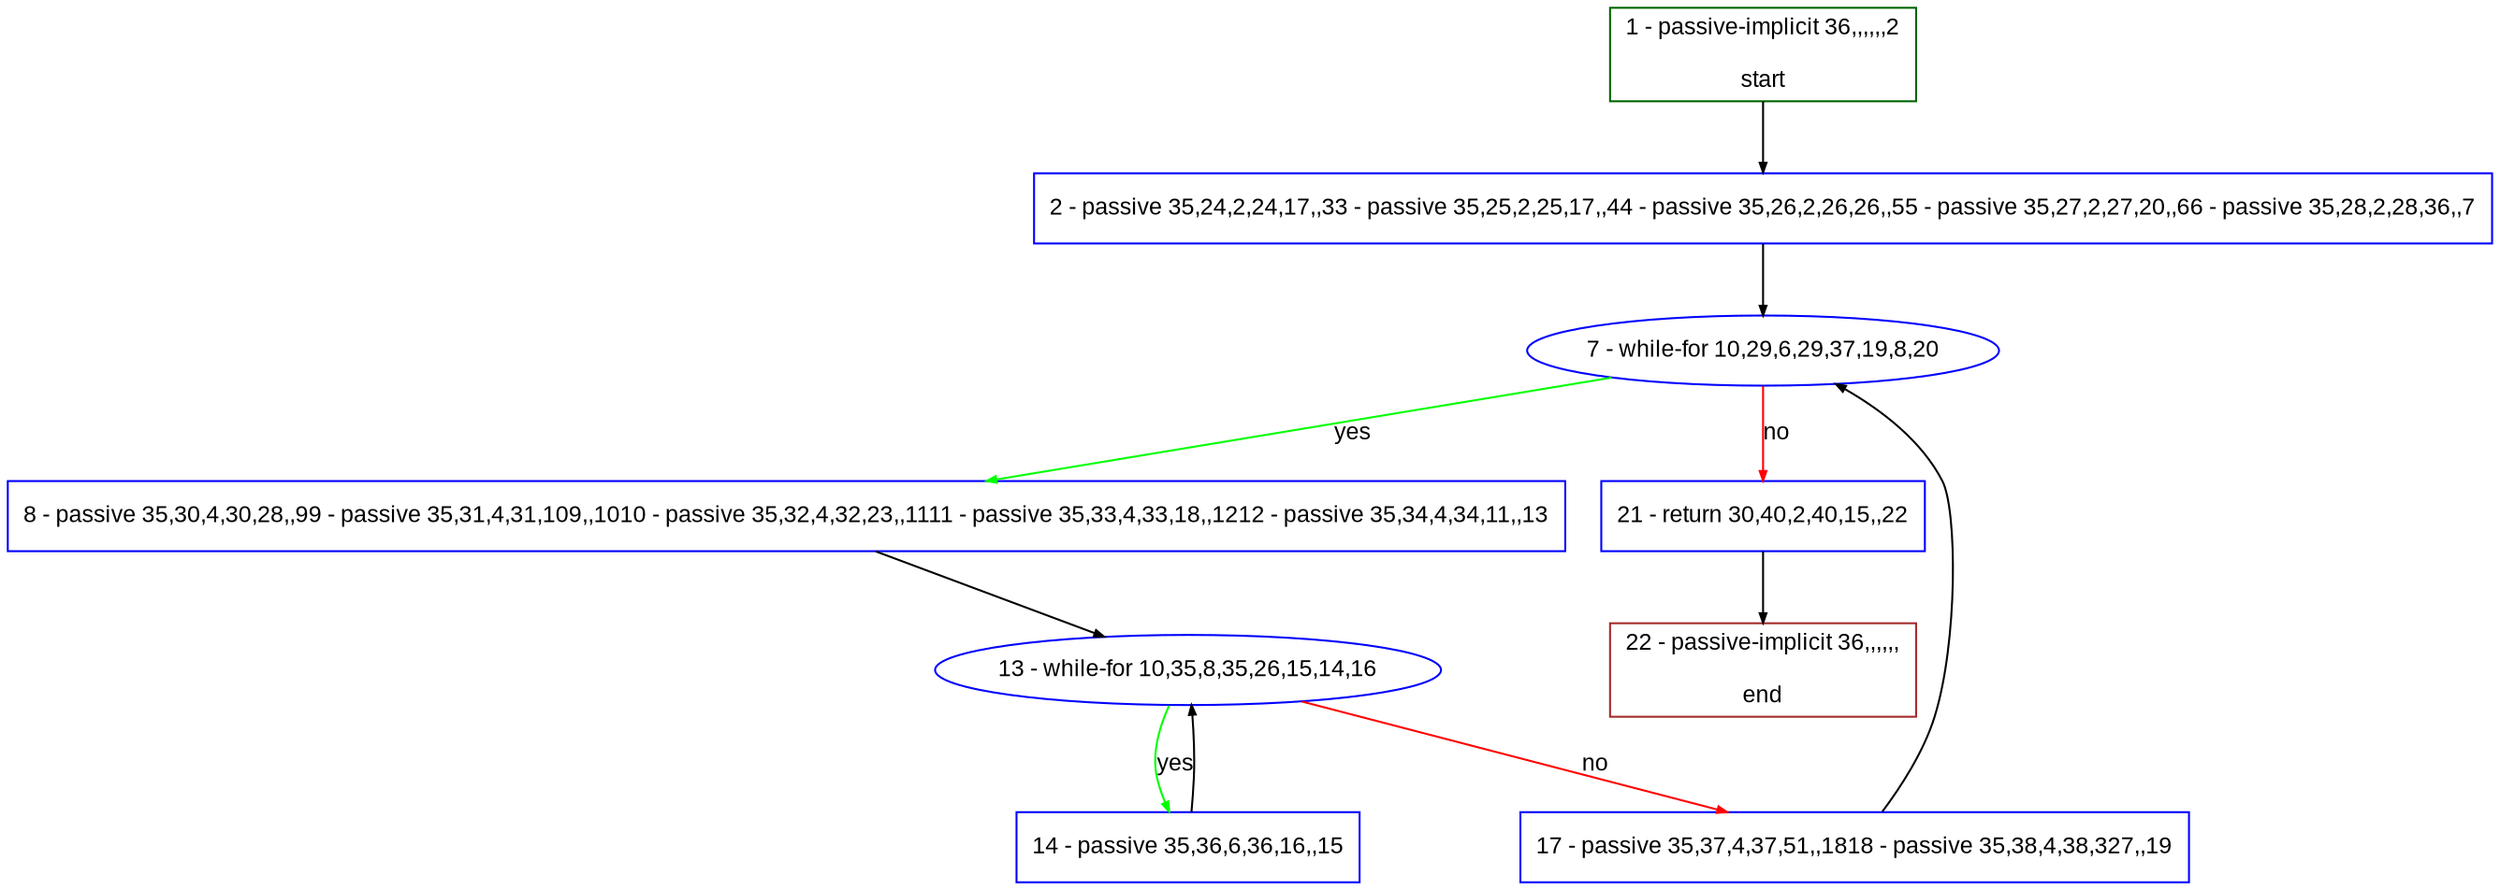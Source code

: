digraph "" {
  graph [pack="true", label="", fontsize="12", packmode="clust", fontname="Arial", fillcolor="#FFFFCC", bgcolor="white", style="rounded,filled", compound="true"];
  node [node_initialized="no", label="", color="grey", fontsize="12", fillcolor="white", fontname="Arial", style="filled", shape="rectangle", compound="true", fixedsize="false"];
  edge [fontcolor="black", arrowhead="normal", arrowtail="none", arrowsize="0.5", ltail="", label="", color="black", fontsize="12", lhead="", fontname="Arial", dir="forward", compound="true"];
  __N1 [label="2 - passive 35,24,2,24,17,,33 - passive 35,25,2,25,17,,44 - passive 35,26,2,26,26,,55 - passive 35,27,2,27,20,,66 - passive 35,28,2,28,36,,7", color="#0000ff", fillcolor="#ffffff", style="filled", shape="box"];
  __N2 [label="1 - passive-implicit 36,,,,,,2\n\nstart", color="#006400", fillcolor="#ffffff", style="filled", shape="box"];
  __N3 [label="7 - while-for 10,29,6,29,37,19,8,20", color="#0000ff", fillcolor="#ffffff", style="filled", shape="oval"];
  __N4 [label="8 - passive 35,30,4,30,28,,99 - passive 35,31,4,31,109,,1010 - passive 35,32,4,32,23,,1111 - passive 35,33,4,33,18,,1212 - passive 35,34,4,34,11,,13", color="#0000ff", fillcolor="#ffffff", style="filled", shape="box"];
  __N5 [label="21 - return 30,40,2,40,15,,22", color="#0000ff", fillcolor="#ffffff", style="filled", shape="box"];
  __N6 [label="13 - while-for 10,35,8,35,26,15,14,16", color="#0000ff", fillcolor="#ffffff", style="filled", shape="oval"];
  __N7 [label="14 - passive 35,36,6,36,16,,15", color="#0000ff", fillcolor="#ffffff", style="filled", shape="box"];
  __N8 [label="17 - passive 35,37,4,37,51,,1818 - passive 35,38,4,38,327,,19", color="#0000ff", fillcolor="#ffffff", style="filled", shape="box"];
  __N9 [label="22 - passive-implicit 36,,,,,,\n\nend", color="#a52a2a", fillcolor="#ffffff", style="filled", shape="box"];
  __N2 -> __N1 [arrowhead="normal", arrowtail="none", color="#000000", label="", dir="forward"];
  __N1 -> __N3 [arrowhead="normal", arrowtail="none", color="#000000", label="", dir="forward"];
  __N3 -> __N4 [arrowhead="normal", arrowtail="none", color="#00ff00", label="yes", dir="forward"];
  __N3 -> __N5 [arrowhead="normal", arrowtail="none", color="#ff0000", label="no", dir="forward"];
  __N4 -> __N6 [arrowhead="normal", arrowtail="none", color="#000000", label="", dir="forward"];
  __N6 -> __N7 [arrowhead="normal", arrowtail="none", color="#00ff00", label="yes", dir="forward"];
  __N7 -> __N6 [arrowhead="normal", arrowtail="none", color="#000000", label="", dir="forward"];
  __N6 -> __N8 [arrowhead="normal", arrowtail="none", color="#ff0000", label="no", dir="forward"];
  __N8 -> __N3 [arrowhead="normal", arrowtail="none", color="#000000", label="", dir="forward"];
  __N5 -> __N9 [arrowhead="normal", arrowtail="none", color="#000000", label="", dir="forward"];
}
